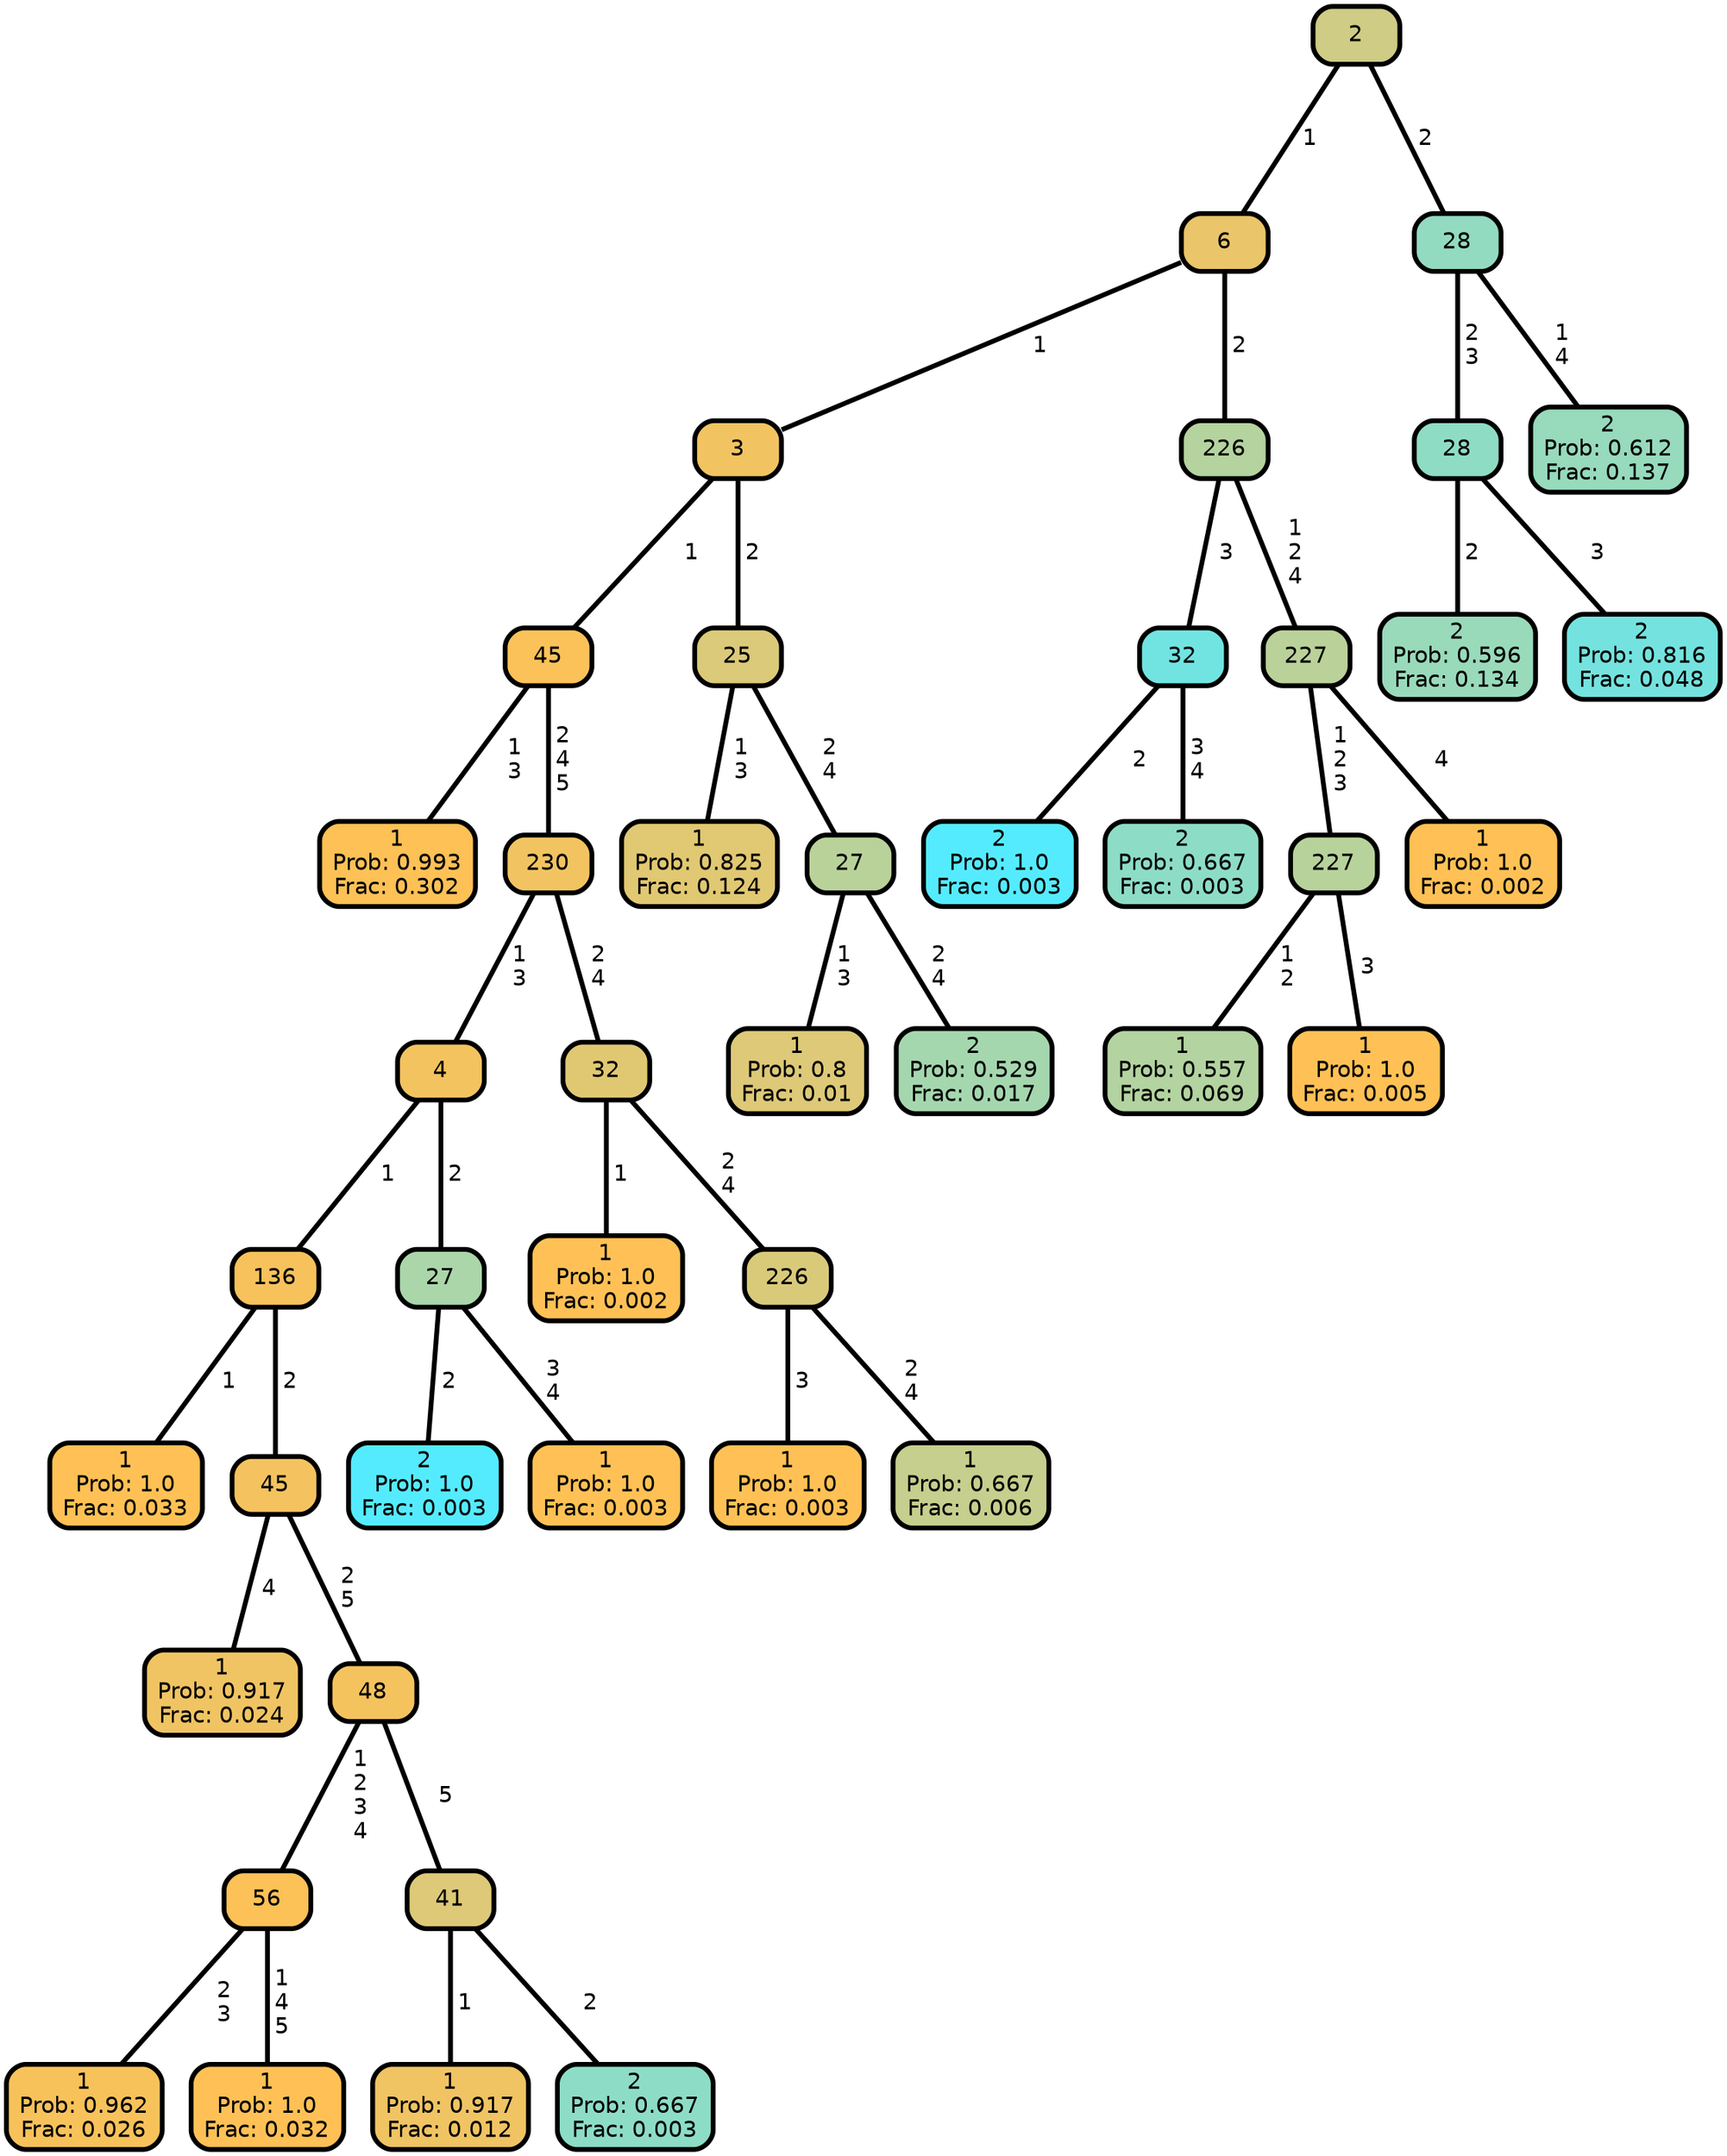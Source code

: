 graph Tree {
node [shape=box, style="filled, rounded",color="black",penwidth="3",fontcolor="black",                 fontname=helvetica] ;
graph [ranksep="0 equally", splines=straight,                 bgcolor=transparent, dpi=200] ;
edge [fontname=helvetica, color=black] ;
0 [label="1
Prob: 0.993
Frac: 0.302", fillcolor="#fdc156"] ;
1 [label="45", fillcolor="#fac259"] ;
2 [label="1
Prob: 1.0
Frac: 0.033", fillcolor="#ffc155"] ;
3 [label="136", fillcolor="#f7c25c"] ;
4 [label="1
Prob: 0.917
Frac: 0.024", fillcolor="#f0c463"] ;
5 [label="45", fillcolor="#f4c35f"] ;
6 [label="1
Prob: 0.962
Frac: 0.026", fillcolor="#f8c25b"] ;
7 [label="56", fillcolor="#fcc157"] ;
8 [label="1
Prob: 1.0
Frac: 0.032", fillcolor="#ffc155"] ;
9 [label="48", fillcolor="#f5c35e"] ;
10 [label="1
Prob: 0.917
Frac: 0.012", fillcolor="#f0c463"] ;
11 [label="41", fillcolor="#ddc977"] ;
12 [label="2
Prob: 0.667
Frac: 0.003", fillcolor="#8dddc6"] ;
13 [label="4", fillcolor="#f3c360"] ;
14 [label="2
Prob: 1.0
Frac: 0.003", fillcolor="#55ebff"] ;
15 [label="27", fillcolor="#aad6aa"] ;
16 [label="1
Prob: 1.0
Frac: 0.003", fillcolor="#ffc155"] ;
17 [label="230", fillcolor="#f2c461"] ;
18 [label="1
Prob: 1.0
Frac: 0.002", fillcolor="#ffc155"] ;
19 [label="32", fillcolor="#e0c873"] ;
20 [label="1
Prob: 1.0
Frac: 0.003", fillcolor="#ffc155"] ;
21 [label="226", fillcolor="#d9ca7a"] ;
22 [label="1
Prob: 0.667
Frac: 0.006", fillcolor="#c6cf8d"] ;
23 [label="3", fillcolor="#f2c461"] ;
24 [label="1
Prob: 0.825
Frac: 0.124", fillcolor="#e1c872"] ;
25 [label="25", fillcolor="#daca79"] ;
26 [label="1
Prob: 0.8
Frac: 0.01", fillcolor="#ddc977"] ;
27 [label="27", fillcolor="#b9d29a"] ;
28 [label="2
Prob: 0.529
Frac: 0.017", fillcolor="#a5d7af"] ;
29 [label="6", fillcolor="#eac569"] ;
30 [label="2
Prob: 1.0
Frac: 0.003", fillcolor="#55ebff"] ;
31 [label="32", fillcolor="#71e4e2"] ;
32 [label="2
Prob: 0.667
Frac: 0.003", fillcolor="#8dddc6"] ;
33 [label="226", fillcolor="#b5d39e"] ;
34 [label="1
Prob: 0.557
Frac: 0.069", fillcolor="#b3d3a0"] ;
35 [label="227", fillcolor="#b8d29b"] ;
36 [label="1
Prob: 1.0
Frac: 0.005", fillcolor="#ffc155"] ;
37 [label="227", fillcolor="#bad199"] ;
38 [label="1
Prob: 1.0
Frac: 0.002", fillcolor="#ffc155"] ;
39 [label="2", fillcolor="#cecc85"] ;
40 [label="2
Prob: 0.596
Frac: 0.134", fillcolor="#99daba"] ;
41 [label="28", fillcolor="#8fdcc4"] ;
42 [label="2
Prob: 0.816
Frac: 0.048", fillcolor="#74e3df"] ;
43 [label="28", fillcolor="#92dbc1"] ;
44 [label="2
Prob: 0.612
Frac: 0.137", fillcolor="#97dabc"] ;
1 -- 0 [label=" 1\n 3",penwidth=3] ;
1 -- 17 [label=" 2\n 4\n 5",penwidth=3] ;
3 -- 2 [label=" 1",penwidth=3] ;
3 -- 5 [label=" 2",penwidth=3] ;
5 -- 4 [label=" 4",penwidth=3] ;
5 -- 9 [label=" 2\n 5",penwidth=3] ;
7 -- 6 [label=" 2\n 3",penwidth=3] ;
7 -- 8 [label=" 1\n 4\n 5",penwidth=3] ;
9 -- 7 [label=" 1\n 2\n 3\n 4",penwidth=3] ;
9 -- 11 [label=" 5",penwidth=3] ;
11 -- 10 [label=" 1",penwidth=3] ;
11 -- 12 [label=" 2",penwidth=3] ;
13 -- 3 [label=" 1",penwidth=3] ;
13 -- 15 [label=" 2",penwidth=3] ;
15 -- 14 [label=" 2",penwidth=3] ;
15 -- 16 [label=" 3\n 4",penwidth=3] ;
17 -- 13 [label=" 1\n 3",penwidth=3] ;
17 -- 19 [label=" 2\n 4",penwidth=3] ;
19 -- 18 [label=" 1",penwidth=3] ;
19 -- 21 [label=" 2\n 4",penwidth=3] ;
21 -- 20 [label=" 3",penwidth=3] ;
21 -- 22 [label=" 2\n 4",penwidth=3] ;
23 -- 1 [label=" 1",penwidth=3] ;
23 -- 25 [label=" 2",penwidth=3] ;
25 -- 24 [label=" 1\n 3",penwidth=3] ;
25 -- 27 [label=" 2\n 4",penwidth=3] ;
27 -- 26 [label=" 1\n 3",penwidth=3] ;
27 -- 28 [label=" 2\n 4",penwidth=3] ;
29 -- 23 [label=" 1",penwidth=3] ;
29 -- 33 [label=" 2",penwidth=3] ;
31 -- 30 [label=" 2",penwidth=3] ;
31 -- 32 [label=" 3\n 4",penwidth=3] ;
33 -- 31 [label=" 3",penwidth=3] ;
33 -- 37 [label=" 1\n 2\n 4",penwidth=3] ;
35 -- 34 [label=" 1\n 2",penwidth=3] ;
35 -- 36 [label=" 3",penwidth=3] ;
37 -- 35 [label=" 1\n 2\n 3",penwidth=3] ;
37 -- 38 [label=" 4",penwidth=3] ;
39 -- 29 [label=" 1",penwidth=3] ;
39 -- 43 [label=" 2",penwidth=3] ;
41 -- 40 [label=" 2",penwidth=3] ;
41 -- 42 [label=" 3",penwidth=3] ;
43 -- 41 [label=" 2\n 3",penwidth=3] ;
43 -- 44 [label=" 1\n 4",penwidth=3] ;
{rank = same;}}